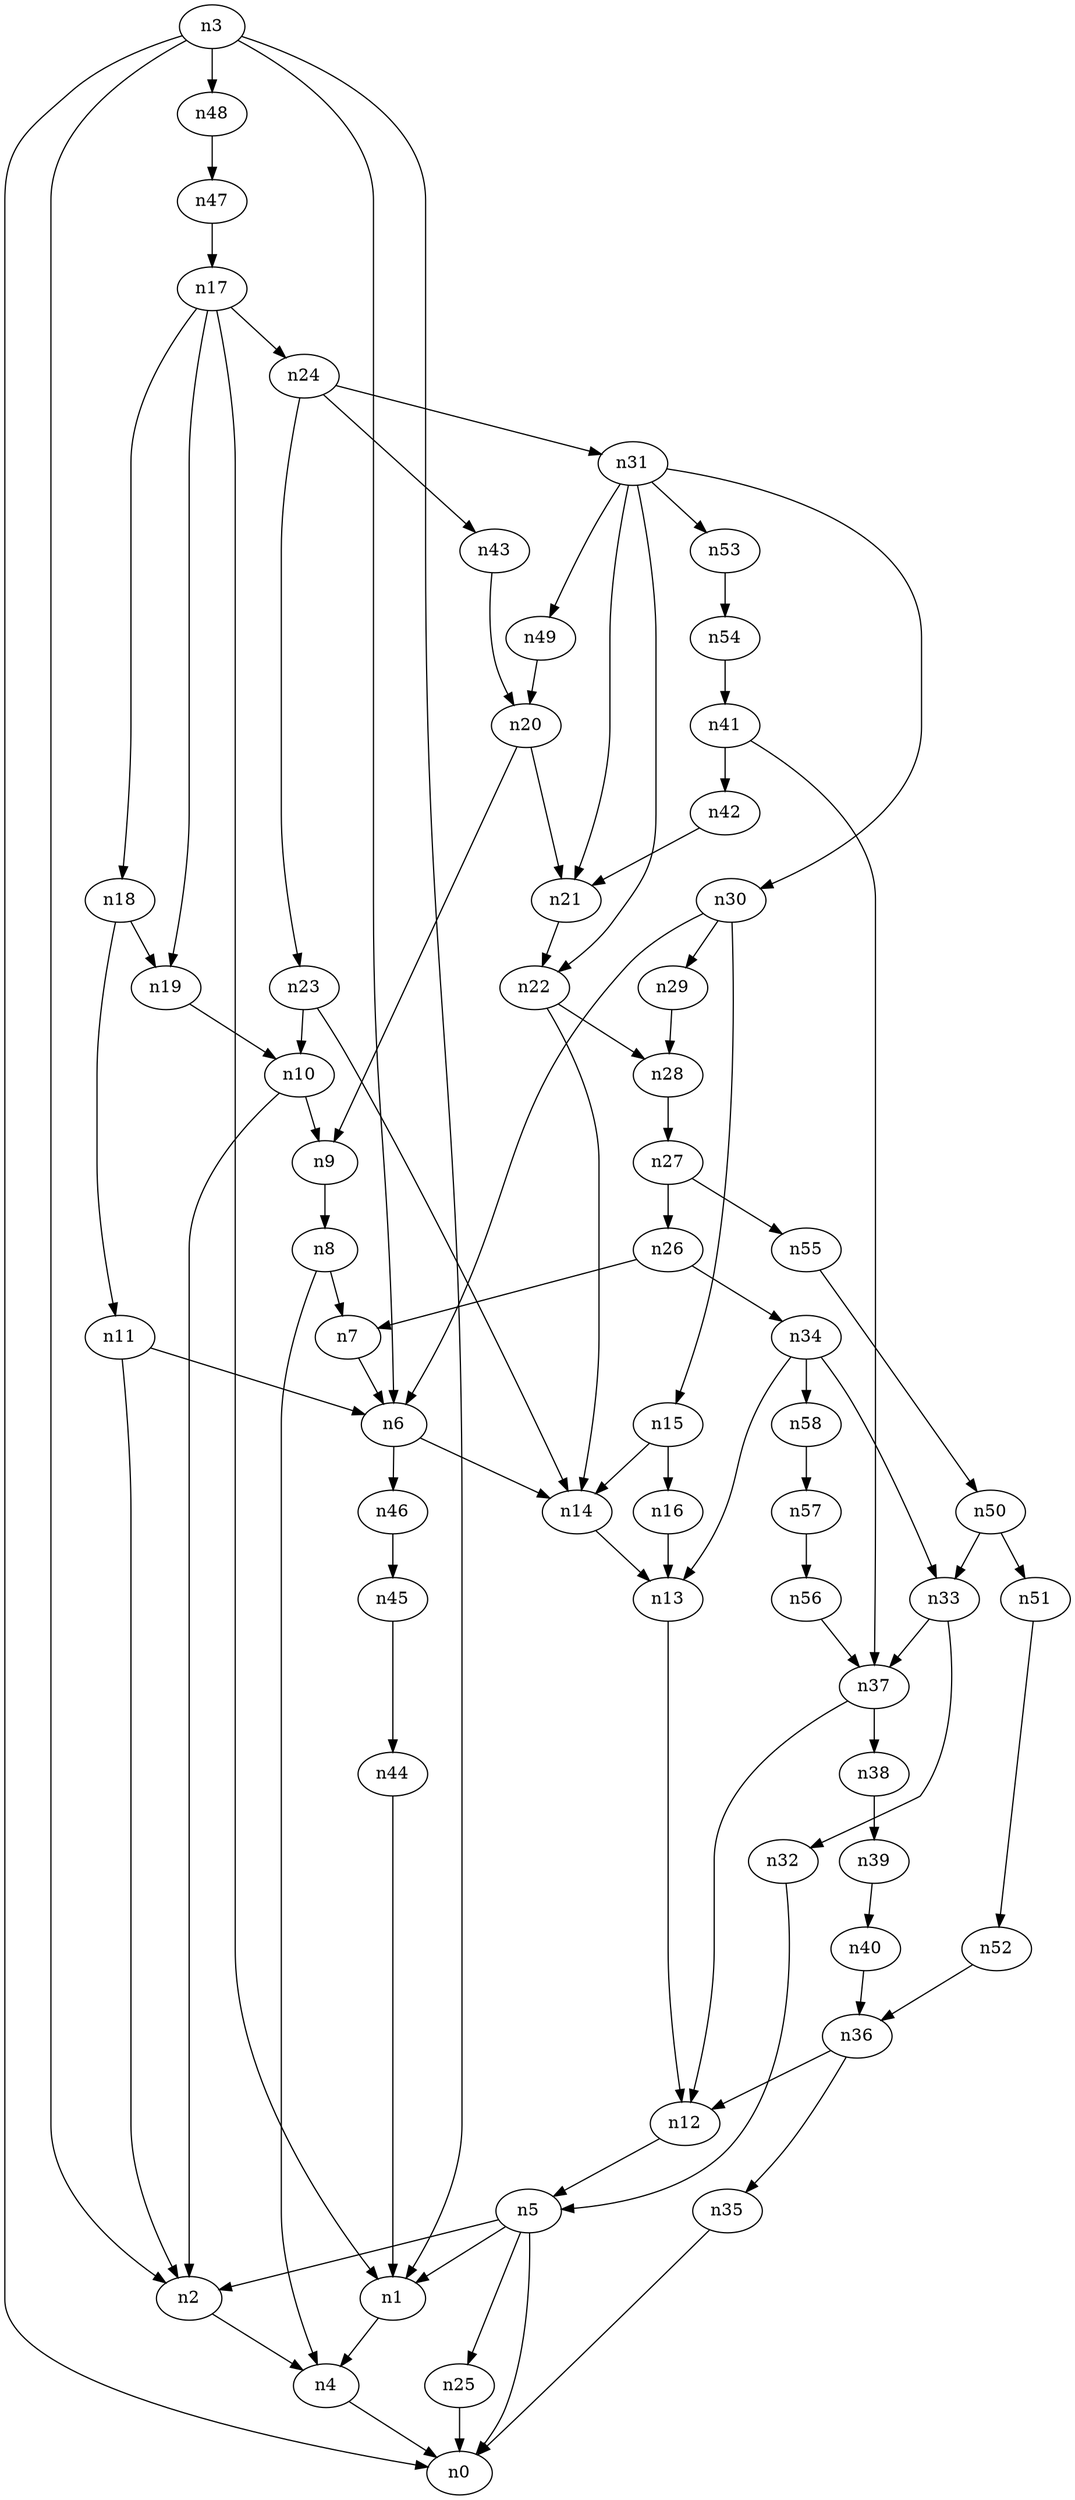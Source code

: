 digraph G {
	n1 -> n4	 [_graphml_id=e4];
	n2 -> n4	 [_graphml_id=e7];
	n3 -> n0	 [_graphml_id=e0];
	n3 -> n1	 [_graphml_id=e3];
	n3 -> n2	 [_graphml_id=e6];
	n3 -> n6	 [_graphml_id=e9];
	n3 -> n48	 [_graphml_id=e76];
	n4 -> n0	 [_graphml_id=e1];
	n5 -> n0	 [_graphml_id=e2];
	n5 -> n1	 [_graphml_id=e5];
	n5 -> n2	 [_graphml_id=e8];
	n5 -> n25	 [_graphml_id=e39];
	n6 -> n14	 [_graphml_id=e21];
	n6 -> n46	 [_graphml_id=e73];
	n7 -> n6	 [_graphml_id=e10];
	n8 -> n4	 [_graphml_id=e12];
	n8 -> n7	 [_graphml_id=e11];
	n9 -> n8	 [_graphml_id=e13];
	n10 -> n2	 [_graphml_id=e15];
	n10 -> n9	 [_graphml_id=e14];
	n11 -> n2	 [_graphml_id=e16];
	n11 -> n6	 [_graphml_id=e17];
	n12 -> n5	 [_graphml_id=e18];
	n13 -> n12	 [_graphml_id=e19];
	n14 -> n13	 [_graphml_id=e20];
	n15 -> n14	 [_graphml_id=e22];
	n15 -> n16	 [_graphml_id=e23];
	n16 -> n13	 [_graphml_id=e24];
	n17 -> n1	 [_graphml_id=e25];
	n17 -> n18	 [_graphml_id=e26];
	n17 -> n19	 [_graphml_id=e29];
	n17 -> n24	 [_graphml_id=e37];
	n18 -> n11	 [_graphml_id=e27];
	n18 -> n19	 [_graphml_id=e30];
	n19 -> n10	 [_graphml_id=e28];
	n20 -> n9	 [_graphml_id=e31];
	n20 -> n21	 [_graphml_id=e32];
	n21 -> n22	 [_graphml_id=e33];
	n22 -> n14	 [_graphml_id=e34];
	n22 -> n28	 [_graphml_id=e44];
	n23 -> n10	 [_graphml_id=e40];
	n23 -> n14	 [_graphml_id=e35];
	n24 -> n23	 [_graphml_id=e36];
	n24 -> n31	 [_graphml_id=e79];
	n24 -> n43	 [_graphml_id=e68];
	n25 -> n0	 [_graphml_id=e38];
	n26 -> n7	 [_graphml_id=e41];
	n26 -> n34	 [_graphml_id=e53];
	n27 -> n26	 [_graphml_id=e42];
	n27 -> n55	 [_graphml_id=e88];
	n28 -> n27	 [_graphml_id=e43];
	n29 -> n28	 [_graphml_id=e45];
	n30 -> n6	 [_graphml_id=e47];
	n30 -> n15	 [_graphml_id=e69];
	n30 -> n29	 [_graphml_id=e46];
	n31 -> n21	 [_graphml_id=e48];
	n31 -> n22	 [_graphml_id=e89];
	n31 -> n30	 [_graphml_id=e49];
	n31 -> n49	 [_graphml_id=e77];
	n31 -> n53	 [_graphml_id=e84];
	n32 -> n5	 [_graphml_id=e50];
	n33 -> n32	 [_graphml_id=e51];
	n33 -> n37	 [_graphml_id=e57];
	n34 -> n13	 [_graphml_id=e59];
	n34 -> n33	 [_graphml_id=e52];
	n34 -> n58	 [_graphml_id=e93];
	n35 -> n0	 [_graphml_id=e54];
	n36 -> n12	 [_graphml_id=e56];
	n36 -> n35	 [_graphml_id=e55];
	n37 -> n12	 [_graphml_id=e58];
	n37 -> n38	 [_graphml_id=e60];
	n38 -> n39	 [_graphml_id=e61];
	n39 -> n40	 [_graphml_id=e62];
	n40 -> n36	 [_graphml_id=e63];
	n41 -> n37	 [_graphml_id=e64];
	n41 -> n42	 [_graphml_id=e65];
	n42 -> n21	 [_graphml_id=e66];
	n43 -> n20	 [_graphml_id=e67];
	n44 -> n1	 [_graphml_id=e70];
	n45 -> n44	 [_graphml_id=e71];
	n46 -> n45	 [_graphml_id=e72];
	n47 -> n17	 [_graphml_id=e74];
	n48 -> n47	 [_graphml_id=e75];
	n49 -> n20	 [_graphml_id=e78];
	n50 -> n33	 [_graphml_id=e80];
	n50 -> n51	 [_graphml_id=e81];
	n51 -> n52	 [_graphml_id=e82];
	n52 -> n36	 [_graphml_id=e83];
	n53 -> n54	 [_graphml_id=e85];
	n54 -> n41	 [_graphml_id=e86];
	n55 -> n50	 [_graphml_id=e87];
	n56 -> n37	 [_graphml_id=e90];
	n57 -> n56	 [_graphml_id=e91];
	n58 -> n57	 [_graphml_id=e92];
}
